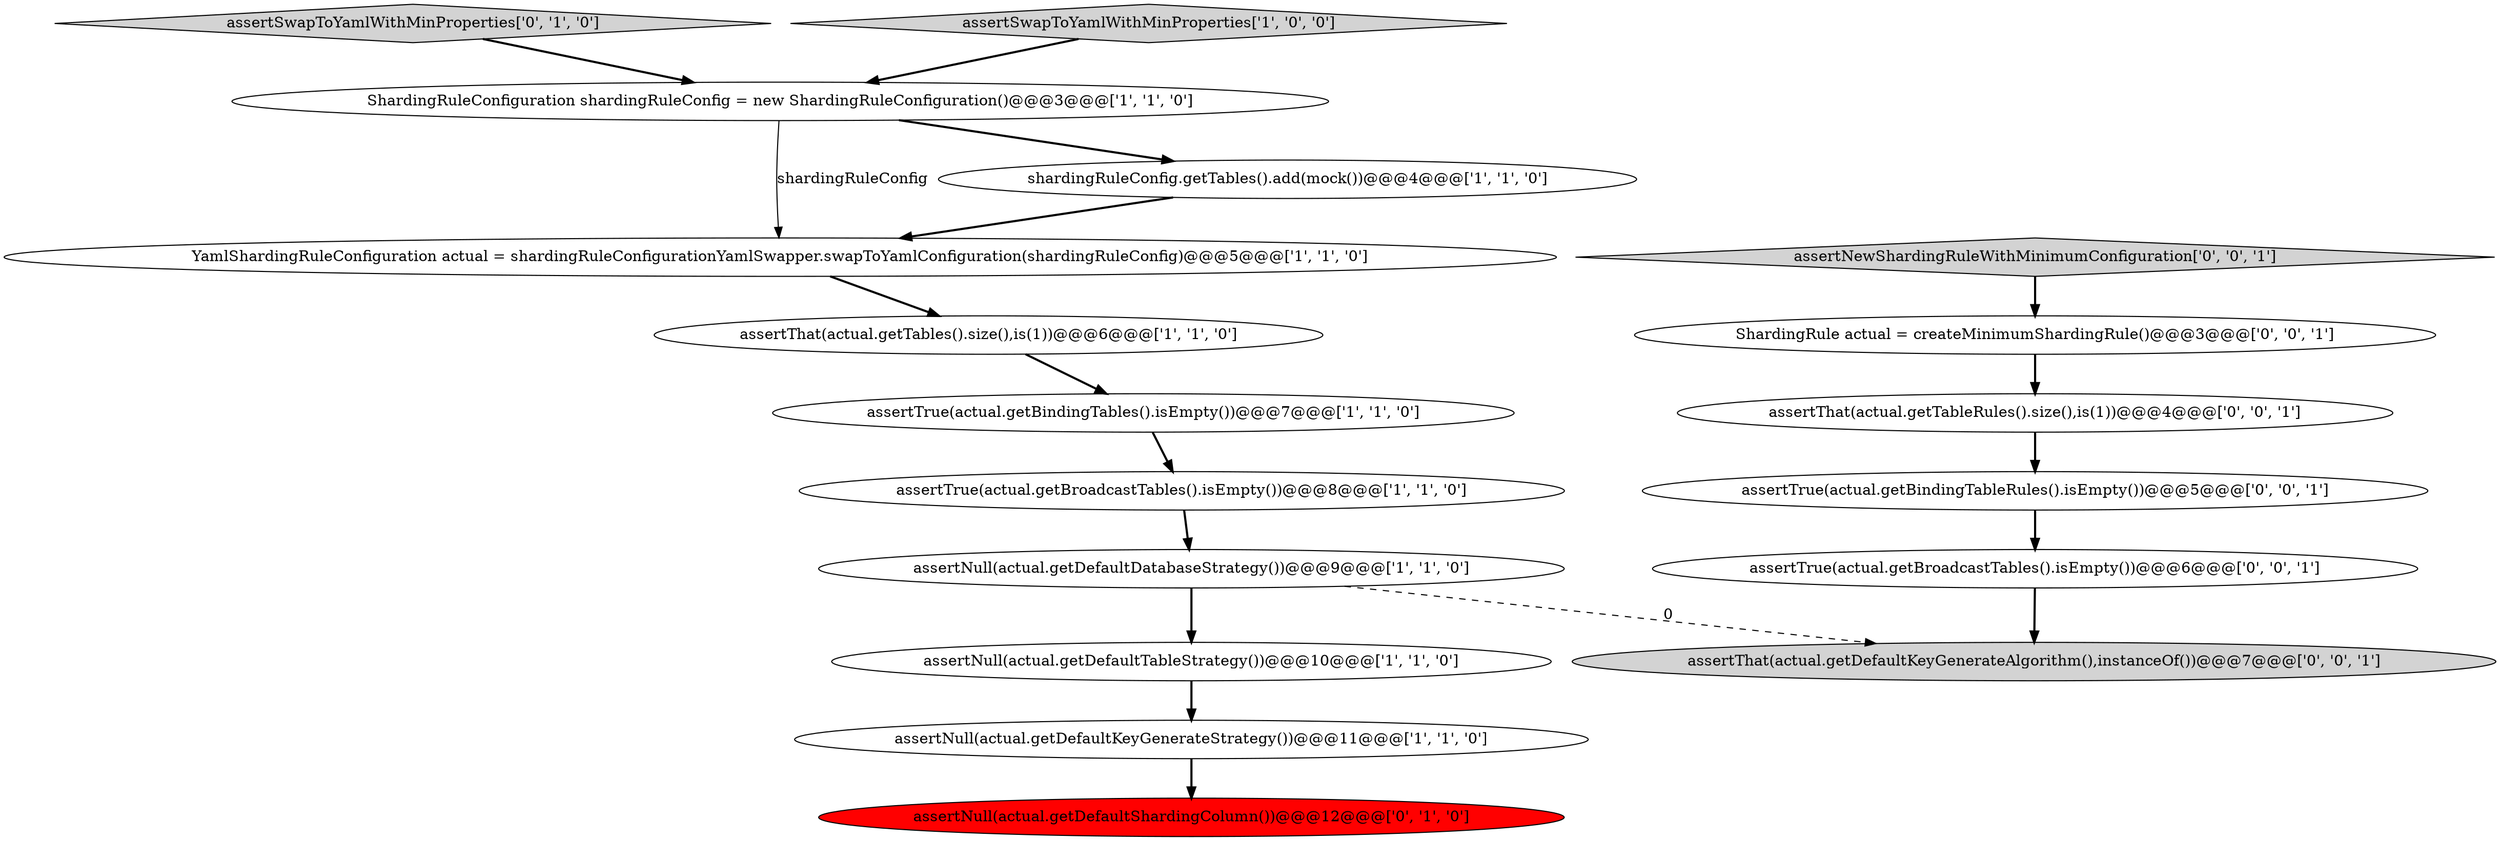 digraph {
16 [style = filled, label = "ShardingRule actual = createMinimumShardingRule()@@@3@@@['0', '0', '1']", fillcolor = white, shape = ellipse image = "AAA0AAABBB3BBB"];
10 [style = filled, label = "assertSwapToYamlWithMinProperties['0', '1', '0']", fillcolor = lightgray, shape = diamond image = "AAA0AAABBB2BBB"];
9 [style = filled, label = "assertThat(actual.getTables().size(),is(1))@@@6@@@['1', '1', '0']", fillcolor = white, shape = ellipse image = "AAA0AAABBB1BBB"];
1 [style = filled, label = "ShardingRuleConfiguration shardingRuleConfig = new ShardingRuleConfiguration()@@@3@@@['1', '1', '0']", fillcolor = white, shape = ellipse image = "AAA0AAABBB1BBB"];
11 [style = filled, label = "assertNull(actual.getDefaultShardingColumn())@@@12@@@['0', '1', '0']", fillcolor = red, shape = ellipse image = "AAA1AAABBB2BBB"];
13 [style = filled, label = "assertThat(actual.getTableRules().size(),is(1))@@@4@@@['0', '0', '1']", fillcolor = white, shape = ellipse image = "AAA0AAABBB3BBB"];
5 [style = filled, label = "assertNull(actual.getDefaultTableStrategy())@@@10@@@['1', '1', '0']", fillcolor = white, shape = ellipse image = "AAA0AAABBB1BBB"];
7 [style = filled, label = "assertSwapToYamlWithMinProperties['1', '0', '0']", fillcolor = lightgray, shape = diamond image = "AAA0AAABBB1BBB"];
15 [style = filled, label = "assertThat(actual.getDefaultKeyGenerateAlgorithm(),instanceOf())@@@7@@@['0', '0', '1']", fillcolor = lightgray, shape = ellipse image = "AAA0AAABBB3BBB"];
4 [style = filled, label = "YamlShardingRuleConfiguration actual = shardingRuleConfigurationYamlSwapper.swapToYamlConfiguration(shardingRuleConfig)@@@5@@@['1', '1', '0']", fillcolor = white, shape = ellipse image = "AAA0AAABBB1BBB"];
2 [style = filled, label = "assertNull(actual.getDefaultDatabaseStrategy())@@@9@@@['1', '1', '0']", fillcolor = white, shape = ellipse image = "AAA0AAABBB1BBB"];
3 [style = filled, label = "shardingRuleConfig.getTables().add(mock())@@@4@@@['1', '1', '0']", fillcolor = white, shape = ellipse image = "AAA0AAABBB1BBB"];
6 [style = filled, label = "assertNull(actual.getDefaultKeyGenerateStrategy())@@@11@@@['1', '1', '0']", fillcolor = white, shape = ellipse image = "AAA0AAABBB1BBB"];
8 [style = filled, label = "assertTrue(actual.getBindingTables().isEmpty())@@@7@@@['1', '1', '0']", fillcolor = white, shape = ellipse image = "AAA0AAABBB1BBB"];
17 [style = filled, label = "assertTrue(actual.getBroadcastTables().isEmpty())@@@6@@@['0', '0', '1']", fillcolor = white, shape = ellipse image = "AAA0AAABBB3BBB"];
12 [style = filled, label = "assertNewShardingRuleWithMinimumConfiguration['0', '0', '1']", fillcolor = lightgray, shape = diamond image = "AAA0AAABBB3BBB"];
14 [style = filled, label = "assertTrue(actual.getBindingTableRules().isEmpty())@@@5@@@['0', '0', '1']", fillcolor = white, shape = ellipse image = "AAA0AAABBB3BBB"];
0 [style = filled, label = "assertTrue(actual.getBroadcastTables().isEmpty())@@@8@@@['1', '1', '0']", fillcolor = white, shape = ellipse image = "AAA0AAABBB1BBB"];
1->3 [style = bold, label=""];
8->0 [style = bold, label=""];
4->9 [style = bold, label=""];
14->17 [style = bold, label=""];
16->13 [style = bold, label=""];
2->5 [style = bold, label=""];
7->1 [style = bold, label=""];
12->16 [style = bold, label=""];
5->6 [style = bold, label=""];
10->1 [style = bold, label=""];
9->8 [style = bold, label=""];
1->4 [style = solid, label="shardingRuleConfig"];
3->4 [style = bold, label=""];
13->14 [style = bold, label=""];
6->11 [style = bold, label=""];
0->2 [style = bold, label=""];
17->15 [style = bold, label=""];
2->15 [style = dashed, label="0"];
}
